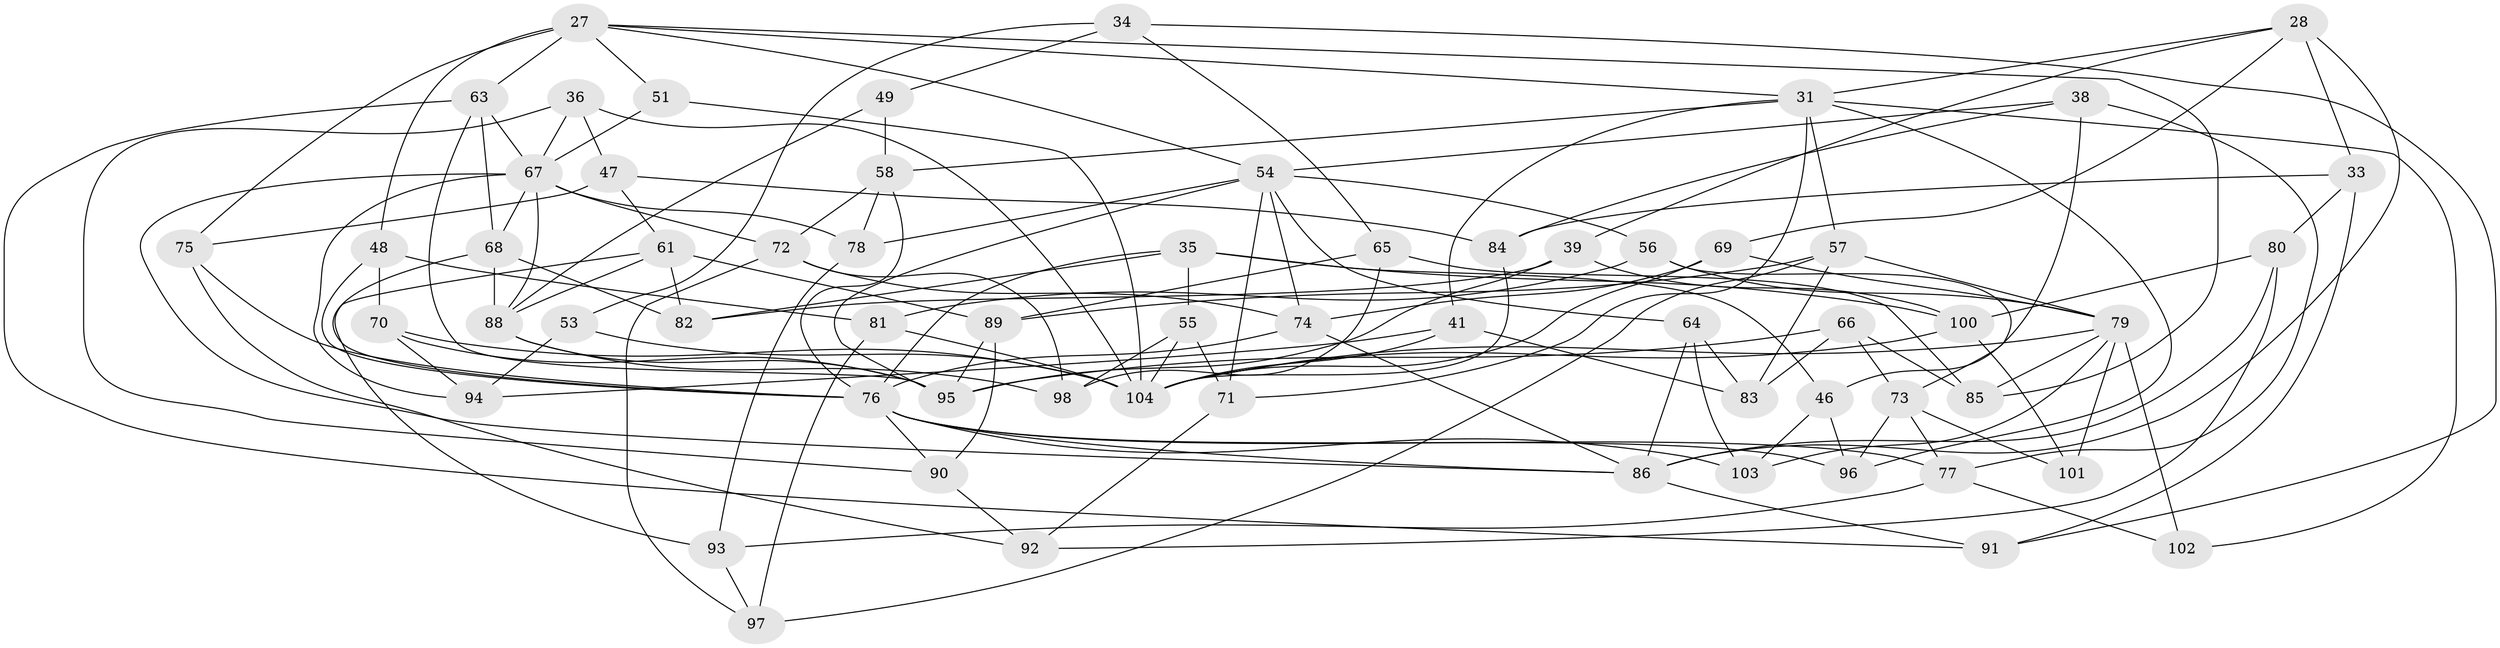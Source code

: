 // original degree distribution, {4: 1.0}
// Generated by graph-tools (version 1.1) at 2025/04/03/04/25 22:04:21]
// undirected, 62 vertices, 149 edges
graph export_dot {
graph [start="1"]
  node [color=gray90,style=filled];
  27 [super="+12+18"];
  28 [super="+23"];
  31 [super="+26"];
  33;
  34;
  35 [super="+19"];
  36;
  38;
  39;
  41;
  46;
  47;
  48;
  49;
  51;
  53;
  54 [super="+13+30"];
  55;
  56;
  57 [super="+6"];
  58 [super="+42"];
  61 [super="+44"];
  63 [super="+37"];
  64;
  65;
  66;
  67 [super="+40"];
  68 [super="+52"];
  69 [super="+45"];
  70;
  71;
  72 [super="+11"];
  73 [super="+60"];
  74 [super="+50"];
  75;
  76 [super="+43"];
  77 [super="+2"];
  78;
  79 [super="+25"];
  80;
  81;
  82 [super="+59"];
  83;
  84;
  85;
  86 [super="+32"];
  88 [super="+1+5"];
  89 [super="+87"];
  90;
  91;
  92;
  93;
  94;
  95 [super="+62"];
  96 [super="+15"];
  97;
  98;
  100 [super="+21"];
  101;
  102;
  103;
  104 [super="+7+8+99"];
  27 -- 75;
  27 -- 85;
  27 -- 54;
  27 -- 48;
  27 -- 51;
  27 -- 63 [weight=2];
  27 -- 31;
  28 -- 39;
  28 -- 33;
  28 -- 69 [weight=2];
  28 -- 31;
  28 -- 86;
  31 -- 41;
  31 -- 102;
  31 -- 57;
  31 -- 96;
  31 -- 71;
  31 -- 58;
  33 -- 80;
  33 -- 84;
  33 -- 91;
  34 -- 53;
  34 -- 65;
  34 -- 91;
  34 -- 49;
  35 -- 100;
  35 -- 82 [weight=2];
  35 -- 46;
  35 -- 55;
  35 -- 76;
  36 -- 47;
  36 -- 90;
  36 -- 104;
  36 -- 67;
  38 -- 46;
  38 -- 84;
  38 -- 77;
  38 -- 54;
  39 -- 100;
  39 -- 82;
  39 -- 95;
  41 -- 94;
  41 -- 83;
  41 -- 104;
  46 -- 103;
  46 -- 96;
  47 -- 84;
  47 -- 75;
  47 -- 61;
  48 -- 70;
  48 -- 81;
  48 -- 76;
  49 -- 58 [weight=2];
  49 -- 88;
  51 -- 104 [weight=2];
  51 -- 67;
  53 -- 94;
  53 -- 104 [weight=2];
  54 -- 56;
  54 -- 95;
  54 -- 78;
  54 -- 64;
  54 -- 74;
  54 -- 71;
  55 -- 71;
  55 -- 98;
  55 -- 104;
  56 -- 79;
  56 -- 81;
  56 -- 73;
  57 -- 89 [weight=2];
  57 -- 83;
  57 -- 97;
  57 -- 79;
  58 -- 78;
  58 -- 72;
  58 -- 76;
  61 -- 82 [weight=2];
  61 -- 93;
  61 -- 88;
  61 -- 89;
  63 -- 95;
  63 -- 91;
  63 -- 68;
  63 -- 67;
  64 -- 103;
  64 -- 86;
  64 -- 83;
  65 -- 85;
  65 -- 89;
  65 -- 98;
  66 -- 73;
  66 -- 83;
  66 -- 85;
  66 -- 95;
  67 -- 94;
  67 -- 86 [weight=2];
  67 -- 68;
  67 -- 72;
  67 -- 78;
  67 -- 88;
  68 -- 88 [weight=2];
  68 -- 82;
  68 -- 76;
  69 -- 74;
  69 -- 79;
  69 -- 104 [weight=2];
  70 -- 94;
  70 -- 104;
  70 -- 95;
  71 -- 92;
  72 -- 74 [weight=2];
  72 -- 98;
  72 -- 97;
  73 -- 77;
  73 -- 96 [weight=2];
  73 -- 101;
  74 -- 76;
  74 -- 86;
  75 -- 92;
  75 -- 76;
  76 -- 103;
  76 -- 96 [weight=2];
  76 -- 90;
  76 -- 77;
  76 -- 86;
  77 -- 102 [weight=2];
  77 -- 93;
  78 -- 93;
  79 -- 103;
  79 -- 101;
  79 -- 102;
  79 -- 85;
  79 -- 104;
  80 -- 92;
  80 -- 100;
  80 -- 86;
  81 -- 97;
  81 -- 104;
  84 -- 104;
  86 -- 91;
  88 -- 95 [weight=2];
  88 -- 98;
  89 -- 90;
  89 -- 95;
  90 -- 92;
  93 -- 97;
  100 -- 101 [weight=2];
  100 -- 104;
}
